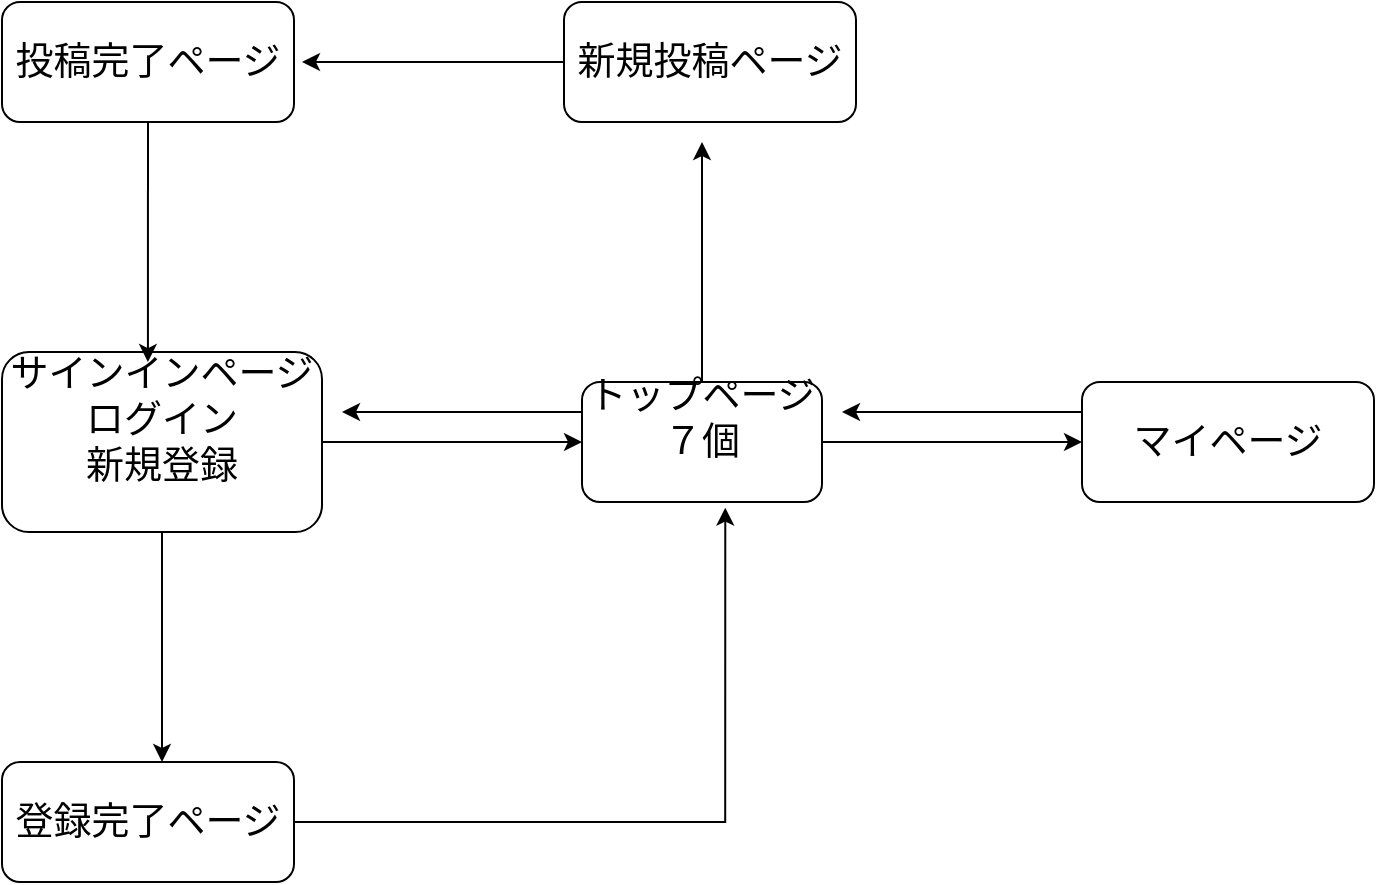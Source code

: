 <mxfile version="13.10.0" type="embed">
    <diagram id="Bg_7nBIs8H9UurhYVoLg" name="ページ1">
        <mxGraphModel dx="1592" dy="1075" grid="1" gridSize="10" guides="1" tooltips="1" connect="1" arrows="1" fold="1" page="1" pageScale="1" pageWidth="827" pageHeight="1169" math="0" shadow="0">
            <root>
                <mxCell id="0"/>
                <mxCell id="1" parent="0"/>
                <mxCell id="22" value="" style="group" vertex="1" connectable="0" parent="1">
                    <mxGeometry x="71" y="280" width="686" height="440" as="geometry"/>
                </mxCell>
                <mxCell id="17" style="edgeStyle=orthogonalEdgeStyle;rounded=0;orthogonalLoop=1;jettySize=auto;html=1;exitX=0;exitY=0.25;exitDx=0;exitDy=0;" edge="1" parent="22" source="3">
                    <mxGeometry relative="1" as="geometry">
                        <mxPoint x="170" y="205" as="targetPoint"/>
                    </mxGeometry>
                </mxCell>
                <mxCell id="18" style="edgeStyle=orthogonalEdgeStyle;rounded=0;orthogonalLoop=1;jettySize=auto;html=1;" edge="1" parent="22" source="3">
                    <mxGeometry relative="1" as="geometry">
                        <mxPoint x="350" y="70" as="targetPoint"/>
                    </mxGeometry>
                </mxCell>
                <mxCell id="3" value="&lt;font style=&quot;font-size: 19px&quot;&gt;トップページ&lt;br&gt;７個&lt;br&gt;&lt;br&gt;&lt;/font&gt;" style="rounded=1;whiteSpace=wrap;html=1;" vertex="1" parent="22">
                    <mxGeometry x="290" y="190" width="120" height="60" as="geometry"/>
                </mxCell>
                <mxCell id="13" style="edgeStyle=orthogonalEdgeStyle;rounded=0;orthogonalLoop=1;jettySize=auto;html=1;exitX=0;exitY=0.5;exitDx=0;exitDy=0;" edge="1" parent="22" source="4">
                    <mxGeometry relative="1" as="geometry">
                        <mxPoint x="150" y="30" as="targetPoint"/>
                    </mxGeometry>
                </mxCell>
                <mxCell id="4" value="&lt;font style=&quot;font-size: 19px&quot;&gt;新規投稿ページ&lt;/font&gt;" style="rounded=1;whiteSpace=wrap;html=1;" vertex="1" parent="22">
                    <mxGeometry x="281" width="146" height="60" as="geometry"/>
                </mxCell>
                <mxCell id="5" value="&lt;font style=&quot;font-size: 19px&quot;&gt;投稿完了ページ&lt;/font&gt;" style="rounded=1;whiteSpace=wrap;html=1;" vertex="1" parent="22">
                    <mxGeometry width="146" height="60" as="geometry"/>
                </mxCell>
                <mxCell id="11" style="edgeStyle=orthogonalEdgeStyle;rounded=0;orthogonalLoop=1;jettySize=auto;html=1;exitX=1;exitY=0.5;exitDx=0;exitDy=0;" edge="1" parent="22" source="6" target="3">
                    <mxGeometry relative="1" as="geometry"/>
                </mxCell>
                <mxCell id="6" value="&lt;font style=&quot;font-size: 19px&quot;&gt;サインインページ&lt;br&gt;ログイン&lt;br&gt;新規登録&lt;br&gt;&lt;br&gt;&lt;/font&gt;" style="rounded=1;whiteSpace=wrap;html=1;" vertex="1" parent="22">
                    <mxGeometry y="175" width="160" height="90" as="geometry"/>
                </mxCell>
                <mxCell id="12" style="edgeStyle=orthogonalEdgeStyle;rounded=0;orthogonalLoop=1;jettySize=auto;html=1;exitX=0.5;exitY=1;exitDx=0;exitDy=0;entryX=0.456;entryY=0.056;entryDx=0;entryDy=0;entryPerimeter=0;" edge="1" parent="22" source="5" target="6">
                    <mxGeometry relative="1" as="geometry">
                        <mxPoint x="73" y="160" as="targetPoint"/>
                        <Array as="points"/>
                    </mxGeometry>
                </mxCell>
                <mxCell id="19" style="edgeStyle=orthogonalEdgeStyle;rounded=0;orthogonalLoop=1;jettySize=auto;html=1;entryX=0.597;entryY=1.047;entryDx=0;entryDy=0;entryPerimeter=0;" edge="1" parent="22" source="8" target="3">
                    <mxGeometry relative="1" as="geometry"/>
                </mxCell>
                <mxCell id="8" value="&lt;font style=&quot;font-size: 19px&quot;&gt;登録完了ページ&lt;/font&gt;" style="rounded=1;whiteSpace=wrap;html=1;" vertex="1" parent="22">
                    <mxGeometry y="380" width="146" height="60" as="geometry"/>
                </mxCell>
                <mxCell id="10" style="edgeStyle=orthogonalEdgeStyle;rounded=0;orthogonalLoop=1;jettySize=auto;html=1;" edge="1" parent="22" source="6" target="8">
                    <mxGeometry relative="1" as="geometry">
                        <mxPoint x="80" y="370" as="targetPoint"/>
                        <Array as="points">
                            <mxPoint x="80" y="370"/>
                            <mxPoint x="80" y="370"/>
                        </Array>
                    </mxGeometry>
                </mxCell>
                <mxCell id="20" style="edgeStyle=orthogonalEdgeStyle;rounded=0;orthogonalLoop=1;jettySize=auto;html=1;exitX=0;exitY=0.25;exitDx=0;exitDy=0;" edge="1" parent="22" source="9">
                    <mxGeometry relative="1" as="geometry">
                        <mxPoint x="420" y="205" as="targetPoint"/>
                    </mxGeometry>
                </mxCell>
                <mxCell id="9" value="&lt;font style=&quot;font-size: 19px&quot;&gt;マイページ&lt;br&gt;&lt;/font&gt;" style="rounded=1;whiteSpace=wrap;html=1;" vertex="1" parent="22">
                    <mxGeometry x="540" y="190" width="146" height="60" as="geometry"/>
                </mxCell>
                <mxCell id="16" style="edgeStyle=orthogonalEdgeStyle;rounded=0;orthogonalLoop=1;jettySize=auto;html=1;entryX=0;entryY=0.5;entryDx=0;entryDy=0;" edge="1" parent="22" source="3" target="9">
                    <mxGeometry relative="1" as="geometry"/>
                </mxCell>
            </root>
        </mxGraphModel>
    </diagram>
</mxfile>